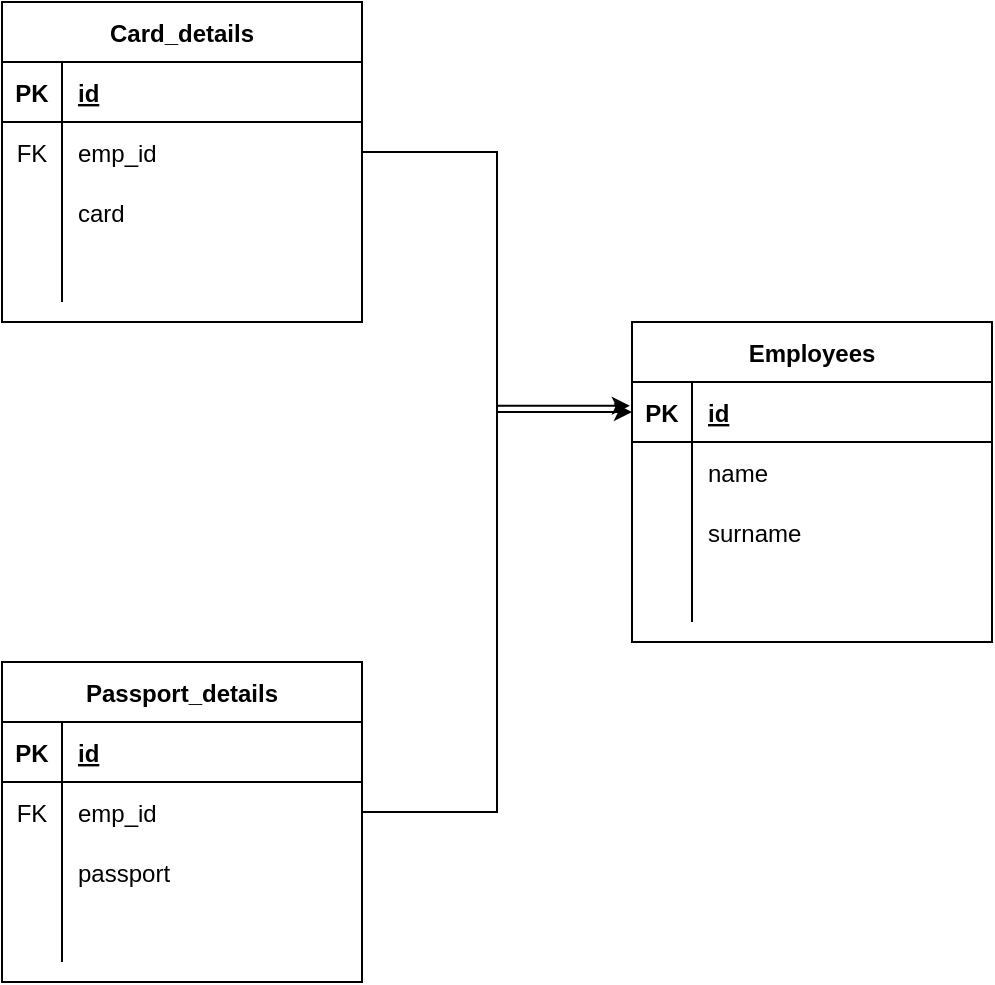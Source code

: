 <mxfile version="14.9.8" type="device"><diagram id="b0IqfryrhFUx6xYA2JLT" name="Page-1"><mxGraphModel dx="1422" dy="757" grid="1" gridSize="10" guides="1" tooltips="1" connect="1" arrows="1" fold="1" page="1" pageScale="1" pageWidth="850" pageHeight="1100" math="0" shadow="0"><root><mxCell id="0"/><mxCell id="1" parent="0"/><mxCell id="QMT0ZvCiZtEim_vVgjv6-129" value="Passport_details" style="shape=table;startSize=30;container=1;collapsible=1;childLayout=tableLayout;fixedRows=1;rowLines=0;fontStyle=1;align=center;resizeLast=1;" vertex="1" parent="1"><mxGeometry x="20" y="380" width="180" height="160" as="geometry"/></mxCell><mxCell id="QMT0ZvCiZtEim_vVgjv6-130" value="" style="shape=partialRectangle;collapsible=0;dropTarget=0;pointerEvents=0;fillColor=none;top=0;left=0;bottom=1;right=0;points=[[0,0.5],[1,0.5]];portConstraint=eastwest;" vertex="1" parent="QMT0ZvCiZtEim_vVgjv6-129"><mxGeometry y="30" width="180" height="30" as="geometry"/></mxCell><mxCell id="QMT0ZvCiZtEim_vVgjv6-131" value="PK" style="shape=partialRectangle;connectable=0;fillColor=none;top=0;left=0;bottom=0;right=0;fontStyle=1;overflow=hidden;" vertex="1" parent="QMT0ZvCiZtEim_vVgjv6-130"><mxGeometry width="30" height="30" as="geometry"/></mxCell><mxCell id="QMT0ZvCiZtEim_vVgjv6-132" value="id" style="shape=partialRectangle;connectable=0;fillColor=none;top=0;left=0;bottom=0;right=0;align=left;spacingLeft=6;fontStyle=5;overflow=hidden;" vertex="1" parent="QMT0ZvCiZtEim_vVgjv6-130"><mxGeometry x="30" width="150" height="30" as="geometry"/></mxCell><mxCell id="QMT0ZvCiZtEim_vVgjv6-133" value="" style="shape=partialRectangle;collapsible=0;dropTarget=0;pointerEvents=0;fillColor=none;top=0;left=0;bottom=0;right=0;points=[[0,0.5],[1,0.5]];portConstraint=eastwest;" vertex="1" parent="QMT0ZvCiZtEim_vVgjv6-129"><mxGeometry y="60" width="180" height="30" as="geometry"/></mxCell><mxCell id="QMT0ZvCiZtEim_vVgjv6-134" value="FK" style="shape=partialRectangle;connectable=0;fillColor=none;top=0;left=0;bottom=0;right=0;editable=1;overflow=hidden;" vertex="1" parent="QMT0ZvCiZtEim_vVgjv6-133"><mxGeometry width="30" height="30" as="geometry"/></mxCell><mxCell id="QMT0ZvCiZtEim_vVgjv6-135" value="emp_id" style="shape=partialRectangle;connectable=0;fillColor=none;top=0;left=0;bottom=0;right=0;align=left;spacingLeft=6;overflow=hidden;" vertex="1" parent="QMT0ZvCiZtEim_vVgjv6-133"><mxGeometry x="30" width="150" height="30" as="geometry"/></mxCell><mxCell id="QMT0ZvCiZtEim_vVgjv6-136" value="" style="shape=partialRectangle;collapsible=0;dropTarget=0;pointerEvents=0;fillColor=none;top=0;left=0;bottom=0;right=0;points=[[0,0.5],[1,0.5]];portConstraint=eastwest;" vertex="1" parent="QMT0ZvCiZtEim_vVgjv6-129"><mxGeometry y="90" width="180" height="30" as="geometry"/></mxCell><mxCell id="QMT0ZvCiZtEim_vVgjv6-137" value="" style="shape=partialRectangle;connectable=0;fillColor=none;top=0;left=0;bottom=0;right=0;editable=1;overflow=hidden;" vertex="1" parent="QMT0ZvCiZtEim_vVgjv6-136"><mxGeometry width="30" height="30" as="geometry"/></mxCell><mxCell id="QMT0ZvCiZtEim_vVgjv6-138" value="passport" style="shape=partialRectangle;connectable=0;fillColor=none;top=0;left=0;bottom=0;right=0;align=left;spacingLeft=6;overflow=hidden;" vertex="1" parent="QMT0ZvCiZtEim_vVgjv6-136"><mxGeometry x="30" width="150" height="30" as="geometry"/></mxCell><mxCell id="QMT0ZvCiZtEim_vVgjv6-139" value="" style="shape=partialRectangle;collapsible=0;dropTarget=0;pointerEvents=0;fillColor=none;top=0;left=0;bottom=0;right=0;points=[[0,0.5],[1,0.5]];portConstraint=eastwest;" vertex="1" parent="QMT0ZvCiZtEim_vVgjv6-129"><mxGeometry y="120" width="180" height="30" as="geometry"/></mxCell><mxCell id="QMT0ZvCiZtEim_vVgjv6-140" value="" style="shape=partialRectangle;connectable=0;fillColor=none;top=0;left=0;bottom=0;right=0;editable=1;overflow=hidden;" vertex="1" parent="QMT0ZvCiZtEim_vVgjv6-139"><mxGeometry width="30" height="30" as="geometry"/></mxCell><mxCell id="QMT0ZvCiZtEim_vVgjv6-141" value="" style="shape=partialRectangle;connectable=0;fillColor=none;top=0;left=0;bottom=0;right=0;align=left;spacingLeft=6;overflow=hidden;" vertex="1" parent="QMT0ZvCiZtEim_vVgjv6-139"><mxGeometry x="30" width="150" height="30" as="geometry"/></mxCell><mxCell id="QMT0ZvCiZtEim_vVgjv6-179" value="Employees" style="shape=table;startSize=30;container=1;collapsible=1;childLayout=tableLayout;fixedRows=1;rowLines=0;fontStyle=1;align=center;resizeLast=1;" vertex="1" parent="1"><mxGeometry x="335" y="210" width="180" height="160" as="geometry"/></mxCell><mxCell id="QMT0ZvCiZtEim_vVgjv6-180" value="" style="shape=partialRectangle;collapsible=0;dropTarget=0;pointerEvents=0;fillColor=none;top=0;left=0;bottom=1;right=0;points=[[0,0.5],[1,0.5]];portConstraint=eastwest;" vertex="1" parent="QMT0ZvCiZtEim_vVgjv6-179"><mxGeometry y="30" width="180" height="30" as="geometry"/></mxCell><mxCell id="QMT0ZvCiZtEim_vVgjv6-181" value="PK" style="shape=partialRectangle;connectable=0;fillColor=none;top=0;left=0;bottom=0;right=0;fontStyle=1;overflow=hidden;" vertex="1" parent="QMT0ZvCiZtEim_vVgjv6-180"><mxGeometry width="30" height="30" as="geometry"/></mxCell><mxCell id="QMT0ZvCiZtEim_vVgjv6-182" value="id" style="shape=partialRectangle;connectable=0;fillColor=none;top=0;left=0;bottom=0;right=0;align=left;spacingLeft=6;fontStyle=5;overflow=hidden;" vertex="1" parent="QMT0ZvCiZtEim_vVgjv6-180"><mxGeometry x="30" width="150" height="30" as="geometry"/></mxCell><mxCell id="QMT0ZvCiZtEim_vVgjv6-183" value="" style="shape=partialRectangle;collapsible=0;dropTarget=0;pointerEvents=0;fillColor=none;top=0;left=0;bottom=0;right=0;points=[[0,0.5],[1,0.5]];portConstraint=eastwest;" vertex="1" parent="QMT0ZvCiZtEim_vVgjv6-179"><mxGeometry y="60" width="180" height="30" as="geometry"/></mxCell><mxCell id="QMT0ZvCiZtEim_vVgjv6-184" value="" style="shape=partialRectangle;connectable=0;fillColor=none;top=0;left=0;bottom=0;right=0;editable=1;overflow=hidden;" vertex="1" parent="QMT0ZvCiZtEim_vVgjv6-183"><mxGeometry width="30" height="30" as="geometry"/></mxCell><mxCell id="QMT0ZvCiZtEim_vVgjv6-185" value="name" style="shape=partialRectangle;connectable=0;fillColor=none;top=0;left=0;bottom=0;right=0;align=left;spacingLeft=6;overflow=hidden;" vertex="1" parent="QMT0ZvCiZtEim_vVgjv6-183"><mxGeometry x="30" width="150" height="30" as="geometry"/></mxCell><mxCell id="QMT0ZvCiZtEim_vVgjv6-186" value="" style="shape=partialRectangle;collapsible=0;dropTarget=0;pointerEvents=0;fillColor=none;top=0;left=0;bottom=0;right=0;points=[[0,0.5],[1,0.5]];portConstraint=eastwest;" vertex="1" parent="QMT0ZvCiZtEim_vVgjv6-179"><mxGeometry y="90" width="180" height="30" as="geometry"/></mxCell><mxCell id="QMT0ZvCiZtEim_vVgjv6-187" value="" style="shape=partialRectangle;connectable=0;fillColor=none;top=0;left=0;bottom=0;right=0;editable=1;overflow=hidden;" vertex="1" parent="QMT0ZvCiZtEim_vVgjv6-186"><mxGeometry width="30" height="30" as="geometry"/></mxCell><mxCell id="QMT0ZvCiZtEim_vVgjv6-188" value="surname" style="shape=partialRectangle;connectable=0;fillColor=none;top=0;left=0;bottom=0;right=0;align=left;spacingLeft=6;overflow=hidden;" vertex="1" parent="QMT0ZvCiZtEim_vVgjv6-186"><mxGeometry x="30" width="150" height="30" as="geometry"/></mxCell><mxCell id="QMT0ZvCiZtEim_vVgjv6-189" value="" style="shape=partialRectangle;collapsible=0;dropTarget=0;pointerEvents=0;fillColor=none;top=0;left=0;bottom=0;right=0;points=[[0,0.5],[1,0.5]];portConstraint=eastwest;" vertex="1" parent="QMT0ZvCiZtEim_vVgjv6-179"><mxGeometry y="120" width="180" height="30" as="geometry"/></mxCell><mxCell id="QMT0ZvCiZtEim_vVgjv6-190" value="" style="shape=partialRectangle;connectable=0;fillColor=none;top=0;left=0;bottom=0;right=0;editable=1;overflow=hidden;" vertex="1" parent="QMT0ZvCiZtEim_vVgjv6-189"><mxGeometry width="30" height="30" as="geometry"/></mxCell><mxCell id="QMT0ZvCiZtEim_vVgjv6-191" value="" style="shape=partialRectangle;connectable=0;fillColor=none;top=0;left=0;bottom=0;right=0;align=left;spacingLeft=6;overflow=hidden;" vertex="1" parent="QMT0ZvCiZtEim_vVgjv6-189"><mxGeometry x="30" width="150" height="30" as="geometry"/></mxCell><mxCell id="QMT0ZvCiZtEim_vVgjv6-200" value="Card_details" style="shape=table;startSize=30;container=1;collapsible=1;childLayout=tableLayout;fixedRows=1;rowLines=0;fontStyle=1;align=center;resizeLast=1;" vertex="1" parent="1"><mxGeometry x="20" y="50" width="180" height="160" as="geometry"/></mxCell><mxCell id="QMT0ZvCiZtEim_vVgjv6-201" value="" style="shape=partialRectangle;collapsible=0;dropTarget=0;pointerEvents=0;fillColor=none;top=0;left=0;bottom=1;right=0;points=[[0,0.5],[1,0.5]];portConstraint=eastwest;" vertex="1" parent="QMT0ZvCiZtEim_vVgjv6-200"><mxGeometry y="30" width="180" height="30" as="geometry"/></mxCell><mxCell id="QMT0ZvCiZtEim_vVgjv6-202" value="PK" style="shape=partialRectangle;connectable=0;fillColor=none;top=0;left=0;bottom=0;right=0;fontStyle=1;overflow=hidden;" vertex="1" parent="QMT0ZvCiZtEim_vVgjv6-201"><mxGeometry width="30" height="30" as="geometry"/></mxCell><mxCell id="QMT0ZvCiZtEim_vVgjv6-203" value="id" style="shape=partialRectangle;connectable=0;fillColor=none;top=0;left=0;bottom=0;right=0;align=left;spacingLeft=6;fontStyle=5;overflow=hidden;" vertex="1" parent="QMT0ZvCiZtEim_vVgjv6-201"><mxGeometry x="30" width="150" height="30" as="geometry"/></mxCell><mxCell id="QMT0ZvCiZtEim_vVgjv6-204" value="" style="shape=partialRectangle;collapsible=0;dropTarget=0;pointerEvents=0;fillColor=none;top=0;left=0;bottom=0;right=0;points=[[0,0.5],[1,0.5]];portConstraint=eastwest;" vertex="1" parent="QMT0ZvCiZtEim_vVgjv6-200"><mxGeometry y="60" width="180" height="30" as="geometry"/></mxCell><mxCell id="QMT0ZvCiZtEim_vVgjv6-205" value="FK" style="shape=partialRectangle;connectable=0;fillColor=none;top=0;left=0;bottom=0;right=0;editable=1;overflow=hidden;" vertex="1" parent="QMT0ZvCiZtEim_vVgjv6-204"><mxGeometry width="30" height="30" as="geometry"/></mxCell><mxCell id="QMT0ZvCiZtEim_vVgjv6-206" value="emp_id" style="shape=partialRectangle;connectable=0;fillColor=none;top=0;left=0;bottom=0;right=0;align=left;spacingLeft=6;overflow=hidden;" vertex="1" parent="QMT0ZvCiZtEim_vVgjv6-204"><mxGeometry x="30" width="150" height="30" as="geometry"/></mxCell><mxCell id="QMT0ZvCiZtEim_vVgjv6-207" value="" style="shape=partialRectangle;collapsible=0;dropTarget=0;pointerEvents=0;fillColor=none;top=0;left=0;bottom=0;right=0;points=[[0,0.5],[1,0.5]];portConstraint=eastwest;" vertex="1" parent="QMT0ZvCiZtEim_vVgjv6-200"><mxGeometry y="90" width="180" height="30" as="geometry"/></mxCell><mxCell id="QMT0ZvCiZtEim_vVgjv6-208" value="" style="shape=partialRectangle;connectable=0;fillColor=none;top=0;left=0;bottom=0;right=0;editable=1;overflow=hidden;" vertex="1" parent="QMT0ZvCiZtEim_vVgjv6-207"><mxGeometry width="30" height="30" as="geometry"/></mxCell><mxCell id="QMT0ZvCiZtEim_vVgjv6-209" value="card" style="shape=partialRectangle;connectable=0;fillColor=none;top=0;left=0;bottom=0;right=0;align=left;spacingLeft=6;overflow=hidden;" vertex="1" parent="QMT0ZvCiZtEim_vVgjv6-207"><mxGeometry x="30" width="150" height="30" as="geometry"/></mxCell><mxCell id="QMT0ZvCiZtEim_vVgjv6-210" value="" style="shape=partialRectangle;collapsible=0;dropTarget=0;pointerEvents=0;fillColor=none;top=0;left=0;bottom=0;right=0;points=[[0,0.5],[1,0.5]];portConstraint=eastwest;" vertex="1" parent="QMT0ZvCiZtEim_vVgjv6-200"><mxGeometry y="120" width="180" height="30" as="geometry"/></mxCell><mxCell id="QMT0ZvCiZtEim_vVgjv6-211" value="" style="shape=partialRectangle;connectable=0;fillColor=none;top=0;left=0;bottom=0;right=0;editable=1;overflow=hidden;" vertex="1" parent="QMT0ZvCiZtEim_vVgjv6-210"><mxGeometry width="30" height="30" as="geometry"/></mxCell><mxCell id="QMT0ZvCiZtEim_vVgjv6-212" value="" style="shape=partialRectangle;connectable=0;fillColor=none;top=0;left=0;bottom=0;right=0;align=left;spacingLeft=6;overflow=hidden;" vertex="1" parent="QMT0ZvCiZtEim_vVgjv6-210"><mxGeometry x="30" width="150" height="30" as="geometry"/></mxCell><mxCell id="QMT0ZvCiZtEim_vVgjv6-216" style="edgeStyle=orthogonalEdgeStyle;rounded=0;orthogonalLoop=1;jettySize=auto;html=1;entryX=0;entryY=0.5;entryDx=0;entryDy=0;" edge="1" parent="1" source="QMT0ZvCiZtEim_vVgjv6-204" target="QMT0ZvCiZtEim_vVgjv6-180"><mxGeometry relative="1" as="geometry"/></mxCell><mxCell id="QMT0ZvCiZtEim_vVgjv6-217" style="edgeStyle=orthogonalEdgeStyle;rounded=0;orthogonalLoop=1;jettySize=auto;html=1;entryX=-0.006;entryY=0.397;entryDx=0;entryDy=0;entryPerimeter=0;" edge="1" parent="1" source="QMT0ZvCiZtEim_vVgjv6-133" target="QMT0ZvCiZtEim_vVgjv6-180"><mxGeometry relative="1" as="geometry"/></mxCell></root></mxGraphModel></diagram></mxfile>